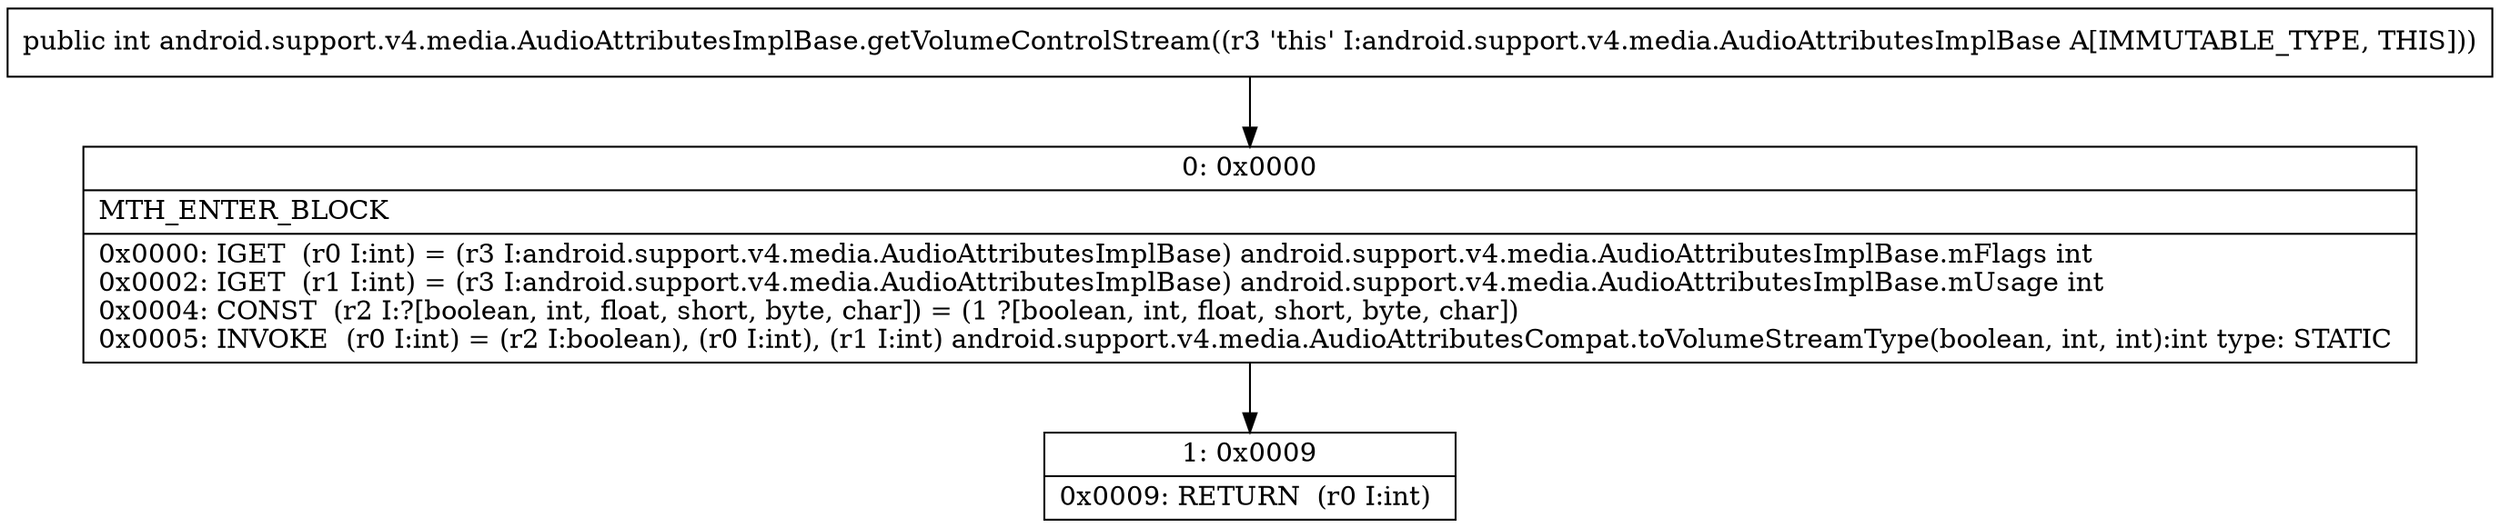 digraph "CFG forandroid.support.v4.media.AudioAttributesImplBase.getVolumeControlStream()I" {
Node_0 [shape=record,label="{0\:\ 0x0000|MTH_ENTER_BLOCK\l|0x0000: IGET  (r0 I:int) = (r3 I:android.support.v4.media.AudioAttributesImplBase) android.support.v4.media.AudioAttributesImplBase.mFlags int \l0x0002: IGET  (r1 I:int) = (r3 I:android.support.v4.media.AudioAttributesImplBase) android.support.v4.media.AudioAttributesImplBase.mUsage int \l0x0004: CONST  (r2 I:?[boolean, int, float, short, byte, char]) = (1 ?[boolean, int, float, short, byte, char]) \l0x0005: INVOKE  (r0 I:int) = (r2 I:boolean), (r0 I:int), (r1 I:int) android.support.v4.media.AudioAttributesCompat.toVolumeStreamType(boolean, int, int):int type: STATIC \l}"];
Node_1 [shape=record,label="{1\:\ 0x0009|0x0009: RETURN  (r0 I:int) \l}"];
MethodNode[shape=record,label="{public int android.support.v4.media.AudioAttributesImplBase.getVolumeControlStream((r3 'this' I:android.support.v4.media.AudioAttributesImplBase A[IMMUTABLE_TYPE, THIS])) }"];
MethodNode -> Node_0;
Node_0 -> Node_1;
}

